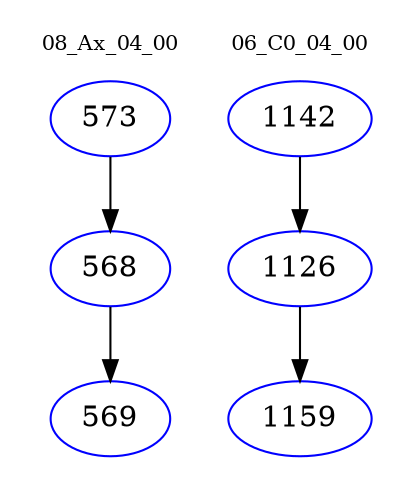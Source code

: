 digraph{
subgraph cluster_0 {
color = white
label = "08_Ax_04_00";
fontsize=10;
T0_573 [label="573", color="blue"]
T0_573 -> T0_568 [color="black"]
T0_568 [label="568", color="blue"]
T0_568 -> T0_569 [color="black"]
T0_569 [label="569", color="blue"]
}
subgraph cluster_1 {
color = white
label = "06_C0_04_00";
fontsize=10;
T1_1142 [label="1142", color="blue"]
T1_1142 -> T1_1126 [color="black"]
T1_1126 [label="1126", color="blue"]
T1_1126 -> T1_1159 [color="black"]
T1_1159 [label="1159", color="blue"]
}
}
